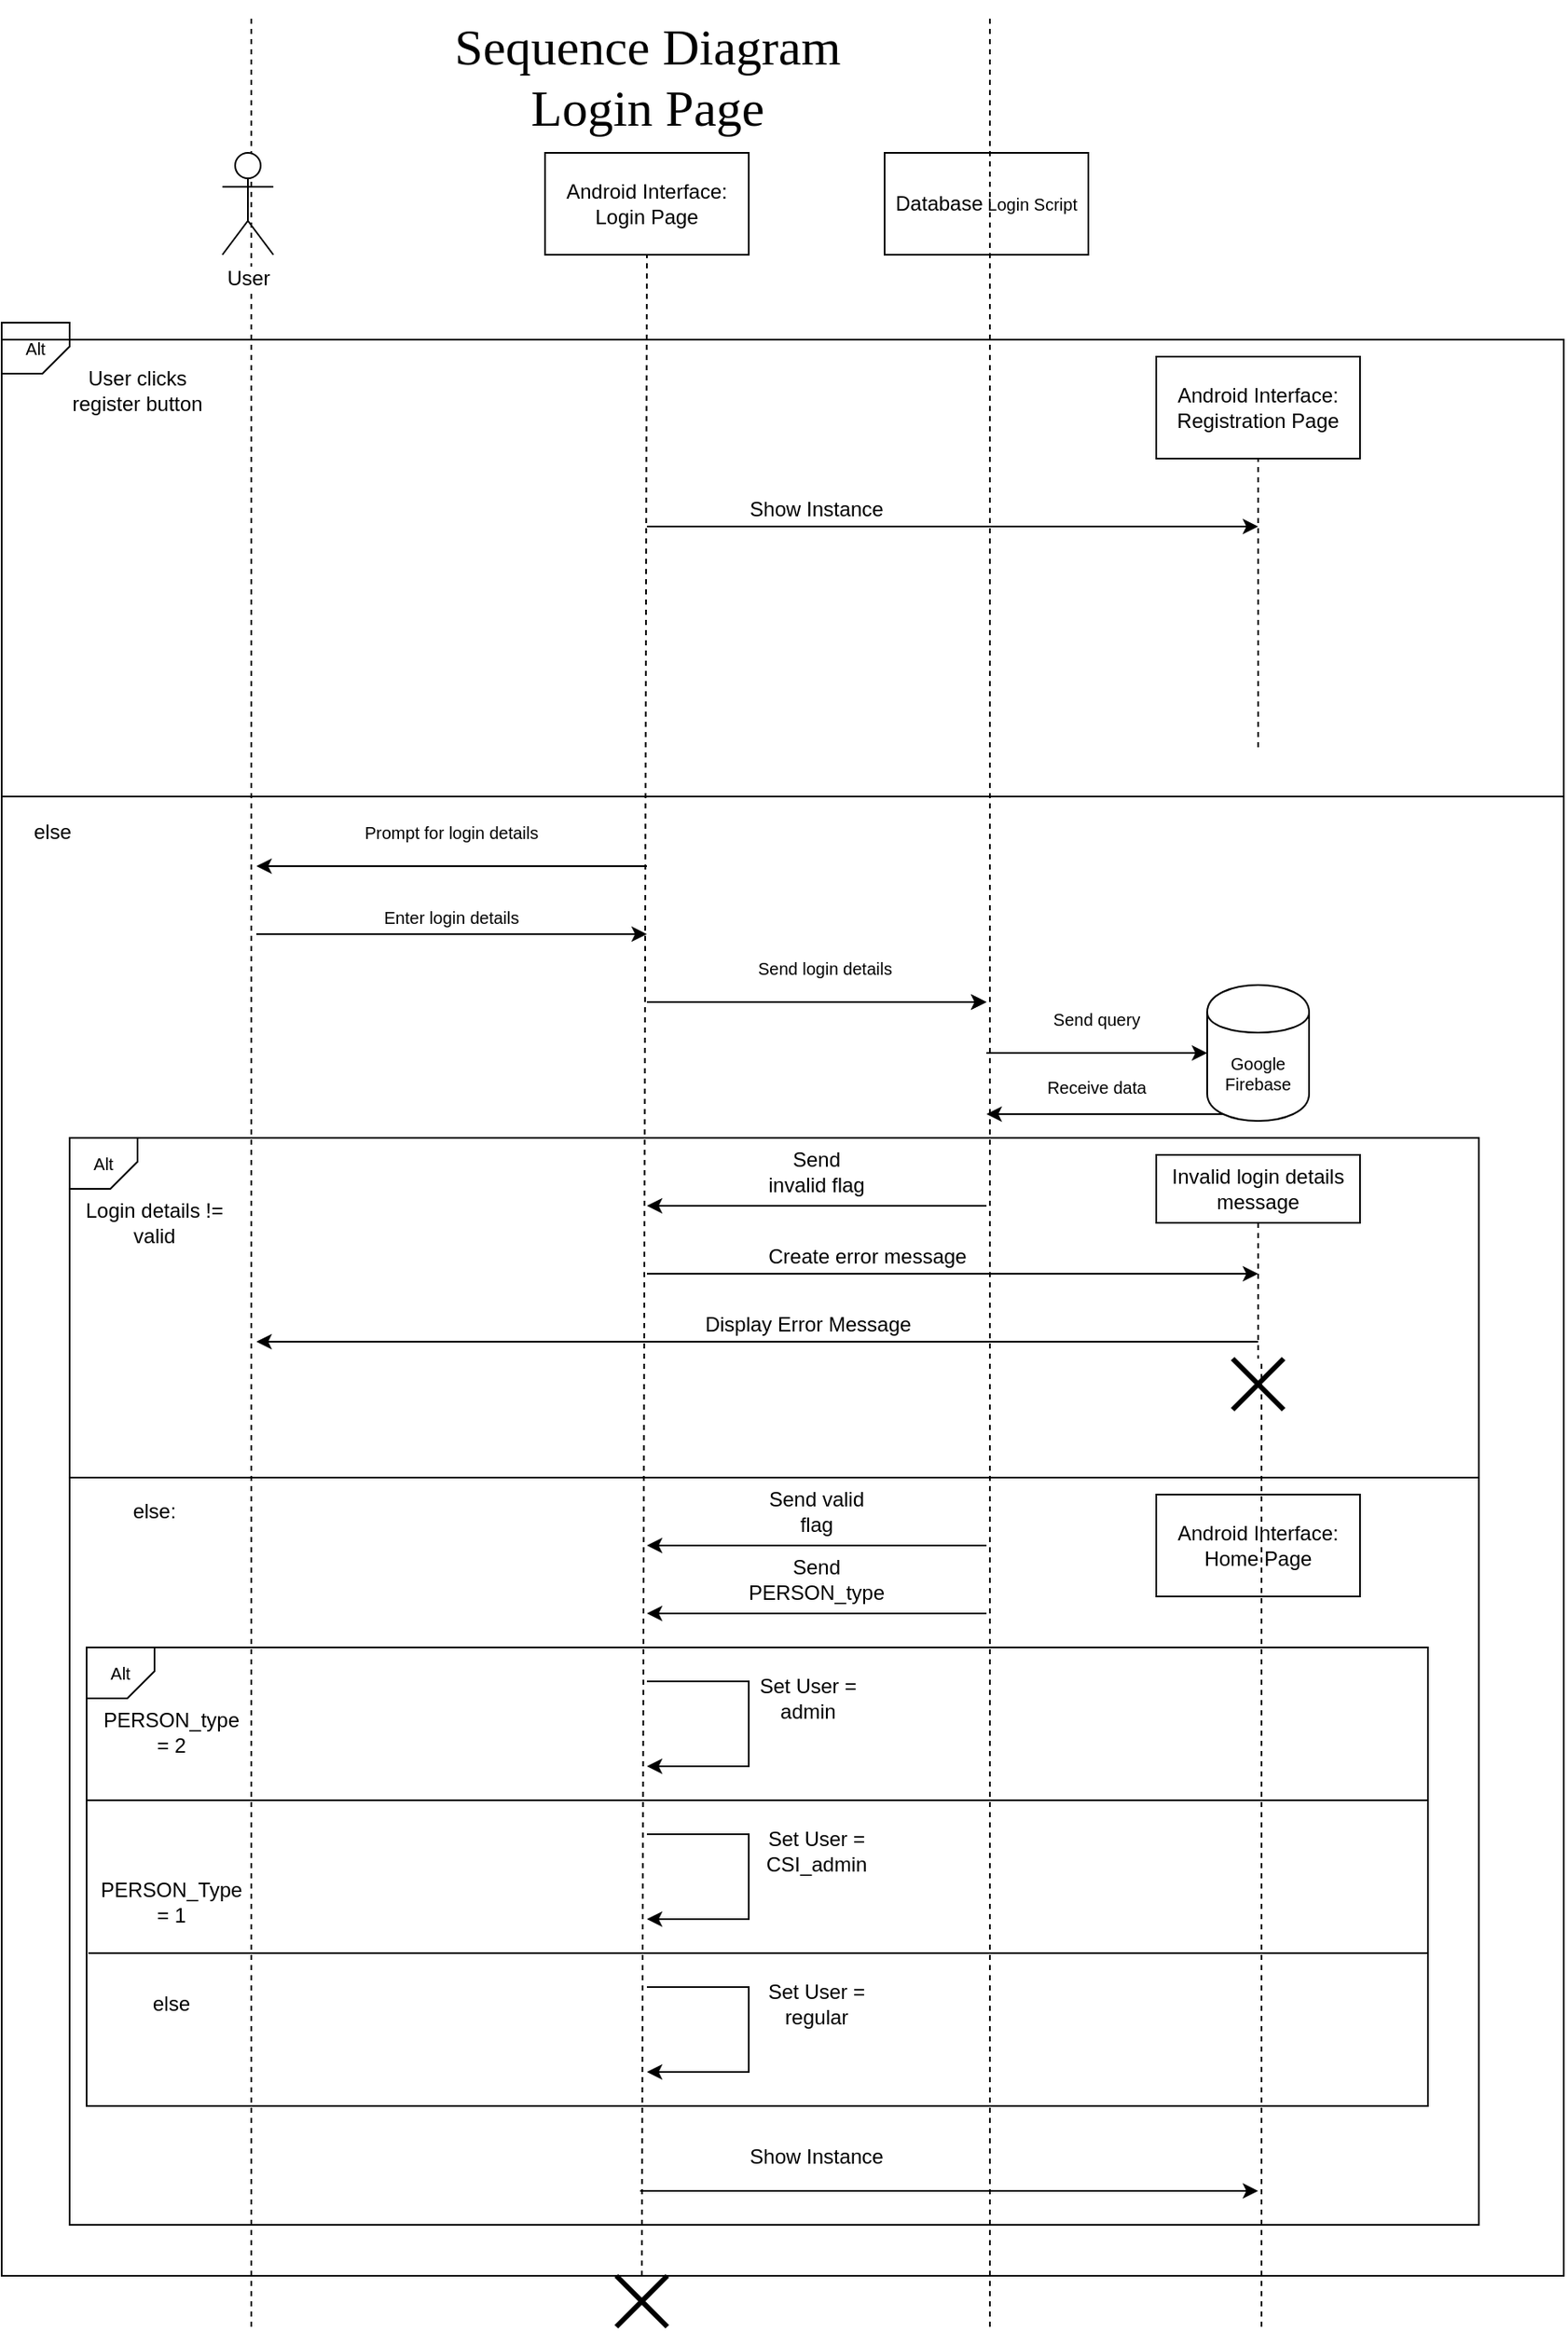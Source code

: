 <mxfile version="13.0.9" type="github">
  <diagram id="YSh1heYKzQacI_6ZJAC-" name="Page-1">
    <mxGraphModel dx="1422" dy="1813" grid="1" gridSize="10" guides="1" tooltips="1" connect="1" arrows="1" fold="1" page="1" pageScale="1" pageWidth="850" pageHeight="1100" math="0" shadow="0">
      <root>
        <mxCell id="0" />
        <mxCell id="1" parent="0" />
        <mxCell id="hpMzRG2h3MYvYc9IuFld-3" value="" style="rounded=0;whiteSpace=wrap;html=1;fontSize=10;fillColor=none;" parent="1" vertex="1">
          <mxGeometry x="80" y="-150" width="920" height="1140" as="geometry" />
        </mxCell>
        <mxCell id="X4jbptdrUWzoU8l15u-W-9" value="" style="rounded=0;whiteSpace=wrap;html=1;fontSize=10;fillColor=none;" parent="1" vertex="1">
          <mxGeometry x="120" y="320" width="830" height="200" as="geometry" />
        </mxCell>
        <mxCell id="2DZRzgS70ga420fP89x--16" value="" style="rounded=0;whiteSpace=wrap;html=1;fontSize=10;fillColor=none;" parent="1" vertex="1">
          <mxGeometry x="120" y="520" width="830" height="440" as="geometry" />
        </mxCell>
        <mxCell id="0ZgE3uyqT-51S_-JfeZM-4" value="" style="rounded=0;whiteSpace=wrap;html=1;fillColor=none;" parent="1" vertex="1">
          <mxGeometry x="130" y="620" width="790" height="270" as="geometry" />
        </mxCell>
        <mxCell id="2DZRzgS70ga420fP89x--14" value="" style="shape=umlDestroy;whiteSpace=wrap;html=1;strokeWidth=3;" parent="1" vertex="1">
          <mxGeometry x="805" y="450" width="30" height="30" as="geometry" />
        </mxCell>
        <mxCell id="8XqaZYNWMAJ6sbe72bXs-9" value="" style="endArrow=none;dashed=1;html=1;" parent="1" edge="1">
          <mxGeometry width="50" height="50" relative="1" as="geometry">
            <mxPoint x="227" y="1020" as="sourcePoint" />
            <mxPoint x="227" y="-340" as="targetPoint" />
          </mxGeometry>
        </mxCell>
        <mxCell id="8XqaZYNWMAJ6sbe72bXs-1" value="&lt;div&gt;&lt;span style=&quot;background-color: rgb(255 , 255 , 255)&quot;&gt;User&lt;/span&gt;&lt;/div&gt;" style="shape=umlActor;verticalLabelPosition=bottom;labelBackgroundColor=#ffffff;verticalAlign=top;html=1;outlineConnect=0;" parent="1" vertex="1">
          <mxGeometry x="210" y="-260" width="30" height="60" as="geometry" />
        </mxCell>
        <mxCell id="8XqaZYNWMAJ6sbe72bXs-8" value="Android Interface: Login Page" style="rounded=0;whiteSpace=wrap;html=1;" parent="1" vertex="1">
          <mxGeometry x="400" y="-260" width="120" height="60" as="geometry" />
        </mxCell>
        <mxCell id="X4jbptdrUWzoU8l15u-W-2" value="" style="endArrow=classic;html=1;" parent="1" edge="1">
          <mxGeometry width="50" height="50" relative="1" as="geometry">
            <mxPoint x="460" y="160" as="sourcePoint" />
            <mxPoint x="230" y="160" as="targetPoint" />
          </mxGeometry>
        </mxCell>
        <mxCell id="X4jbptdrUWzoU8l15u-W-3" value="Prompt for login details" style="text;html=1;strokeColor=none;fillColor=none;align=center;verticalAlign=middle;whiteSpace=wrap;rounded=0;fontSize=10;" parent="1" vertex="1">
          <mxGeometry x="290" y="130" width="110" height="20" as="geometry" />
        </mxCell>
        <mxCell id="X4jbptdrUWzoU8l15u-W-4" value="" style="endArrow=classic;html=1;fontSize=10;" parent="1" edge="1">
          <mxGeometry width="50" height="50" relative="1" as="geometry">
            <mxPoint x="230" y="200" as="sourcePoint" />
            <mxPoint x="460" y="200" as="targetPoint" />
          </mxGeometry>
        </mxCell>
        <mxCell id="X4jbptdrUWzoU8l15u-W-6" value="Enter login details" style="text;html=1;strokeColor=none;fillColor=none;align=center;verticalAlign=middle;whiteSpace=wrap;rounded=0;fontSize=10;" parent="1" vertex="1">
          <mxGeometry x="290" y="180" width="110" height="20" as="geometry" />
        </mxCell>
        <mxCell id="X4jbptdrUWzoU8l15u-W-7" value="&lt;font style=&quot;font-size: 12px&quot;&gt;Database&lt;/font&gt; Login Script" style="rounded=0;whiteSpace=wrap;html=1;fontSize=10;" parent="1" vertex="1">
          <mxGeometry x="600" y="-260" width="120" height="60" as="geometry" />
        </mxCell>
        <mxCell id="X4jbptdrUWzoU8l15u-W-8" value="" style="endArrow=none;dashed=1;html=1;fontSize=10;entryX=0.5;entryY=1;entryDx=0;entryDy=0;" parent="1" edge="1">
          <mxGeometry width="50" height="50" relative="1" as="geometry">
            <mxPoint x="662" y="1020" as="sourcePoint" />
            <mxPoint x="662" y="-340" as="targetPoint" />
          </mxGeometry>
        </mxCell>
        <mxCell id="X4jbptdrUWzoU8l15u-W-10" value="" style="endArrow=classic;html=1;fontSize=10;" parent="1" edge="1">
          <mxGeometry width="50" height="50" relative="1" as="geometry">
            <mxPoint x="460" y="240" as="sourcePoint" />
            <mxPoint x="660" y="240" as="targetPoint" />
          </mxGeometry>
        </mxCell>
        <mxCell id="X4jbptdrUWzoU8l15u-W-11" value="Send login details" style="text;html=1;strokeColor=none;fillColor=none;align=center;verticalAlign=middle;whiteSpace=wrap;rounded=0;fontSize=10;" parent="1" vertex="1">
          <mxGeometry x="510" y="210" width="110" height="20" as="geometry" />
        </mxCell>
        <mxCell id="X4jbptdrUWzoU8l15u-W-12" value="Google Firebase" style="shape=cylinder;whiteSpace=wrap;html=1;boundedLbl=1;backgroundOutline=1;fillColor=none;fontSize=10;" parent="1" vertex="1">
          <mxGeometry x="790" y="230" width="60" height="80" as="geometry" />
        </mxCell>
        <mxCell id="X4jbptdrUWzoU8l15u-W-13" value="" style="endArrow=classic;html=1;fontSize=10;" parent="1" edge="1">
          <mxGeometry width="50" height="50" relative="1" as="geometry">
            <mxPoint x="660" y="270" as="sourcePoint" />
            <mxPoint x="790" y="270" as="targetPoint" />
          </mxGeometry>
        </mxCell>
        <mxCell id="X4jbptdrUWzoU8l15u-W-14" value="Send query" style="text;html=1;strokeColor=none;fillColor=none;align=center;verticalAlign=middle;whiteSpace=wrap;rounded=0;fontSize=10;" parent="1" vertex="1">
          <mxGeometry x="670" y="240" width="110" height="20" as="geometry" />
        </mxCell>
        <mxCell id="X4jbptdrUWzoU8l15u-W-17" value="Alt" style="shape=card;whiteSpace=wrap;html=1;fillColor=none;fontSize=10;rotation=0;direction=west;size=16;" parent="1" vertex="1">
          <mxGeometry x="120" y="320" width="40" height="30" as="geometry" />
        </mxCell>
        <mxCell id="2DZRzgS70ga420fP89x--3" value="" style="endArrow=classic;html=1;exitX=0.15;exitY=0.95;exitDx=0;exitDy=0;exitPerimeter=0;" parent="1" source="X4jbptdrUWzoU8l15u-W-12" edge="1">
          <mxGeometry width="50" height="50" relative="1" as="geometry">
            <mxPoint x="510" y="350" as="sourcePoint" />
            <mxPoint x="660" y="306" as="targetPoint" />
          </mxGeometry>
        </mxCell>
        <mxCell id="2DZRzgS70ga420fP89x--4" value="Receive data" style="text;html=1;strokeColor=none;fillColor=none;align=center;verticalAlign=middle;whiteSpace=wrap;rounded=0;fontSize=10;" parent="1" vertex="1">
          <mxGeometry x="670" y="280" width="110" height="20" as="geometry" />
        </mxCell>
        <mxCell id="2DZRzgS70ga420fP89x--5" value="Login details != valid" style="text;html=1;strokeColor=none;fillColor=none;align=center;verticalAlign=middle;whiteSpace=wrap;rounded=0;" parent="1" vertex="1">
          <mxGeometry x="120" y="360" width="100" height="20" as="geometry" />
        </mxCell>
        <mxCell id="2DZRzgS70ga420fP89x--6" value="" style="endArrow=classic;html=1;" parent="1" edge="1">
          <mxGeometry width="50" height="50" relative="1" as="geometry">
            <mxPoint x="660" y="360" as="sourcePoint" />
            <mxPoint x="460" y="360" as="targetPoint" />
          </mxGeometry>
        </mxCell>
        <mxCell id="2DZRzgS70ga420fP89x--7" value="Send invalid flag" style="text;html=1;strokeColor=none;fillColor=none;align=center;verticalAlign=middle;whiteSpace=wrap;rounded=0;" parent="1" vertex="1">
          <mxGeometry x="530" y="330" width="60" height="20" as="geometry" />
        </mxCell>
        <mxCell id="2DZRzgS70ga420fP89x--8" value="Invalid login details message" style="rounded=0;whiteSpace=wrap;html=1;" parent="1" vertex="1">
          <mxGeometry x="760" y="330" width="120" height="40" as="geometry" />
        </mxCell>
        <mxCell id="2DZRzgS70ga420fP89x--9" value="" style="endArrow=classic;html=1;" parent="1" edge="1">
          <mxGeometry width="50" height="50" relative="1" as="geometry">
            <mxPoint x="460" y="400" as="sourcePoint" />
            <mxPoint x="820" y="400" as="targetPoint" />
          </mxGeometry>
        </mxCell>
        <mxCell id="2DZRzgS70ga420fP89x--11" value="Create error message" style="text;html=1;strokeColor=none;fillColor=none;align=center;verticalAlign=middle;whiteSpace=wrap;rounded=0;" parent="1" vertex="1">
          <mxGeometry x="530" y="380" width="120" height="20" as="geometry" />
        </mxCell>
        <mxCell id="2DZRzgS70ga420fP89x--12" value="" style="endArrow=classic;html=1;" parent="1" edge="1">
          <mxGeometry width="50" height="50" relative="1" as="geometry">
            <mxPoint x="820" y="440" as="sourcePoint" />
            <mxPoint x="230" y="440" as="targetPoint" />
          </mxGeometry>
        </mxCell>
        <mxCell id="2DZRzgS70ga420fP89x--13" value="Display Error Message" style="text;html=1;strokeColor=none;fillColor=none;align=center;verticalAlign=middle;whiteSpace=wrap;rounded=0;" parent="1" vertex="1">
          <mxGeometry x="490" y="420" width="130" height="20" as="geometry" />
        </mxCell>
        <mxCell id="2DZRzgS70ga420fP89x--15" value="" style="endArrow=none;dashed=1;html=1;exitX=0.5;exitY=1;exitDx=0;exitDy=0;" parent="1" source="2DZRzgS70ga420fP89x--8" target="2DZRzgS70ga420fP89x--14" edge="1">
          <mxGeometry width="50" height="50" relative="1" as="geometry">
            <mxPoint x="820" y="360" as="sourcePoint" />
            <mxPoint x="820" y="490" as="targetPoint" />
          </mxGeometry>
        </mxCell>
        <mxCell id="2DZRzgS70ga420fP89x--17" value="else:" style="text;html=1;strokeColor=none;fillColor=none;align=center;verticalAlign=middle;whiteSpace=wrap;rounded=0;" parent="1" vertex="1">
          <mxGeometry x="120" y="530" width="100" height="20" as="geometry" />
        </mxCell>
        <mxCell id="2DZRzgS70ga420fP89x--18" value="" style="endArrow=classic;html=1;" parent="1" edge="1">
          <mxGeometry width="50" height="50" relative="1" as="geometry">
            <mxPoint x="660" y="560" as="sourcePoint" />
            <mxPoint x="460" y="560" as="targetPoint" />
          </mxGeometry>
        </mxCell>
        <mxCell id="2DZRzgS70ga420fP89x--19" value="Send valid flag" style="text;html=1;strokeColor=none;fillColor=none;align=center;verticalAlign=middle;whiteSpace=wrap;rounded=0;" parent="1" vertex="1">
          <mxGeometry x="530" y="530" width="60" height="20" as="geometry" />
        </mxCell>
        <mxCell id="2DZRzgS70ga420fP89x--22" value="Android Interface: Home Page" style="rounded=0;whiteSpace=wrap;html=1;" parent="1" vertex="1">
          <mxGeometry x="760" y="530" width="120" height="60" as="geometry" />
        </mxCell>
        <mxCell id="2DZRzgS70ga420fP89x--23" value="" style="endArrow=none;dashed=1;html=1;entryX=0.5;entryY=1;entryDx=0;entryDy=0;" parent="1" edge="1">
          <mxGeometry width="50" height="50" relative="1" as="geometry">
            <mxPoint x="822" y="1020" as="sourcePoint" />
            <mxPoint x="822" y="450" as="targetPoint" />
          </mxGeometry>
        </mxCell>
        <mxCell id="2DZRzgS70ga420fP89x--24" value="" style="shape=umlDestroy;whiteSpace=wrap;html=1;strokeWidth=3;" parent="1" vertex="1">
          <mxGeometry x="442" y="990" width="30" height="30" as="geometry" />
        </mxCell>
        <mxCell id="2DZRzgS70ga420fP89x--26" value="" style="endArrow=classic;html=1;" parent="1" edge="1">
          <mxGeometry width="50" height="50" relative="1" as="geometry">
            <mxPoint x="456" y="940" as="sourcePoint" />
            <mxPoint x="820" y="940" as="targetPoint" />
          </mxGeometry>
        </mxCell>
        <mxCell id="2DZRzgS70ga420fP89x--27" value="Show Instance" style="text;html=1;strokeColor=none;fillColor=none;align=center;verticalAlign=middle;whiteSpace=wrap;rounded=0;" parent="1" vertex="1">
          <mxGeometry x="515" y="910" width="90" height="20" as="geometry" />
        </mxCell>
        <mxCell id="0ZgE3uyqT-51S_-JfeZM-1" value="" style="endArrow=classic;html=1;" parent="1" edge="1">
          <mxGeometry width="50" height="50" relative="1" as="geometry">
            <mxPoint x="660" y="600" as="sourcePoint" />
            <mxPoint x="460" y="600" as="targetPoint" />
          </mxGeometry>
        </mxCell>
        <mxCell id="0ZgE3uyqT-51S_-JfeZM-2" value="Send PERSON_type" style="text;html=1;strokeColor=none;fillColor=none;align=center;verticalAlign=middle;whiteSpace=wrap;rounded=0;" parent="1" vertex="1">
          <mxGeometry x="530" y="570" width="60" height="20" as="geometry" />
        </mxCell>
        <mxCell id="0ZgE3uyqT-51S_-JfeZM-6" value="Alt" style="shape=card;whiteSpace=wrap;html=1;fillColor=none;fontSize=10;rotation=0;direction=west;size=16;" parent="1" vertex="1">
          <mxGeometry x="130" y="620" width="40" height="30" as="geometry" />
        </mxCell>
        <mxCell id="0ZgE3uyqT-51S_-JfeZM-7" value="PERSON_type = 2" style="text;html=1;strokeColor=none;fillColor=none;align=center;verticalAlign=middle;whiteSpace=wrap;rounded=0;" parent="1" vertex="1">
          <mxGeometry x="150" y="660" width="60" height="20" as="geometry" />
        </mxCell>
        <mxCell id="0ZgE3uyqT-51S_-JfeZM-8" value="" style="endArrow=none;html=1;" parent="1" edge="1">
          <mxGeometry width="50" height="50" relative="1" as="geometry">
            <mxPoint x="130" y="710" as="sourcePoint" />
            <mxPoint x="920" y="710" as="targetPoint" />
          </mxGeometry>
        </mxCell>
        <mxCell id="0ZgE3uyqT-51S_-JfeZM-9" value="" style="endArrow=classic;html=1;rounded=0;" parent="1" edge="1">
          <mxGeometry width="50" height="50" relative="1" as="geometry">
            <mxPoint x="460" y="640" as="sourcePoint" />
            <mxPoint x="460" y="690" as="targetPoint" />
            <Array as="points">
              <mxPoint x="520" y="640" />
              <mxPoint x="520" y="690" />
            </Array>
          </mxGeometry>
        </mxCell>
        <mxCell id="X4jbptdrUWzoU8l15u-W-1" value="" style="endArrow=none;dashed=1;html=1;entryX=0.5;entryY=1;entryDx=0;entryDy=0;" parent="1" source="2DZRzgS70ga420fP89x--24" target="8XqaZYNWMAJ6sbe72bXs-8" edge="1">
          <mxGeometry width="50" height="50" relative="1" as="geometry">
            <mxPoint x="460" y="800" as="sourcePoint" />
            <mxPoint x="450" y="270" as="targetPoint" />
          </mxGeometry>
        </mxCell>
        <mxCell id="0ZgE3uyqT-51S_-JfeZM-10" value="Set User = admin" style="text;html=1;strokeColor=none;fillColor=none;align=center;verticalAlign=middle;whiteSpace=wrap;rounded=0;" parent="1" vertex="1">
          <mxGeometry x="525" y="640" width="60" height="20" as="geometry" />
        </mxCell>
        <mxCell id="0ZgE3uyqT-51S_-JfeZM-12" value="PERSON_Type = 1" style="text;html=1;strokeColor=none;fillColor=none;align=center;verticalAlign=middle;whiteSpace=wrap;rounded=0;" parent="1" vertex="1">
          <mxGeometry x="150" y="760" width="60" height="20" as="geometry" />
        </mxCell>
        <mxCell id="0ZgE3uyqT-51S_-JfeZM-14" value="Set User = CSI_admin" style="text;html=1;strokeColor=none;fillColor=none;align=center;verticalAlign=middle;whiteSpace=wrap;rounded=0;" parent="1" vertex="1">
          <mxGeometry x="530" y="730" width="60" height="20" as="geometry" />
        </mxCell>
        <mxCell id="0ZgE3uyqT-51S_-JfeZM-17" value="" style="endArrow=none;html=1;" parent="1" edge="1">
          <mxGeometry width="50" height="50" relative="1" as="geometry">
            <mxPoint x="131" y="800" as="sourcePoint" />
            <mxPoint x="920" y="800" as="targetPoint" />
          </mxGeometry>
        </mxCell>
        <mxCell id="0ZgE3uyqT-51S_-JfeZM-18" value="" style="endArrow=classic;html=1;rounded=0;" parent="1" edge="1">
          <mxGeometry width="50" height="50" relative="1" as="geometry">
            <mxPoint x="460" y="730" as="sourcePoint" />
            <mxPoint x="460" y="780" as="targetPoint" />
            <Array as="points">
              <mxPoint x="520" y="730" />
              <mxPoint x="520" y="780" />
            </Array>
          </mxGeometry>
        </mxCell>
        <mxCell id="0ZgE3uyqT-51S_-JfeZM-20" value="else" style="text;html=1;strokeColor=none;fillColor=none;align=center;verticalAlign=middle;whiteSpace=wrap;rounded=0;" parent="1" vertex="1">
          <mxGeometry x="150" y="820" width="60" height="20" as="geometry" />
        </mxCell>
        <mxCell id="0ZgE3uyqT-51S_-JfeZM-21" value="" style="endArrow=classic;html=1;rounded=0;" parent="1" edge="1">
          <mxGeometry width="50" height="50" relative="1" as="geometry">
            <mxPoint x="460" y="820" as="sourcePoint" />
            <mxPoint x="460" y="870" as="targetPoint" />
            <Array as="points">
              <mxPoint x="520" y="820" />
              <mxPoint x="520" y="870" />
            </Array>
          </mxGeometry>
        </mxCell>
        <mxCell id="0ZgE3uyqT-51S_-JfeZM-22" value="Set User = regular" style="text;html=1;strokeColor=none;fillColor=none;align=center;verticalAlign=middle;whiteSpace=wrap;rounded=0;" parent="1" vertex="1">
          <mxGeometry x="530" y="820" width="60" height="20" as="geometry" />
        </mxCell>
        <mxCell id="-Ki9zgSh9ORUwO_qhXVZ-1" value="Sequence Diagram Login Page" style="text;html=1;strokeColor=none;fillColor=none;align=center;verticalAlign=middle;whiteSpace=wrap;rounded=0;fontFamily=Times New Roman;fontSize=30;" parent="1" vertex="1">
          <mxGeometry x="322.5" y="-350" width="275" height="90" as="geometry" />
        </mxCell>
        <mxCell id="hpMzRG2h3MYvYc9IuFld-1" value="" style="endArrow=classic;html=1;fontSize=10;" parent="1" edge="1">
          <mxGeometry width="50" height="50" relative="1" as="geometry">
            <mxPoint x="460" y="240" as="sourcePoint" />
            <mxPoint x="660" y="240" as="targetPoint" />
          </mxGeometry>
        </mxCell>
        <mxCell id="hpMzRG2h3MYvYc9IuFld-4" value="Alt" style="shape=card;whiteSpace=wrap;html=1;fillColor=none;fontSize=10;rotation=0;direction=west;size=16;" parent="1" vertex="1">
          <mxGeometry x="80" y="-160" width="40" height="30" as="geometry" />
        </mxCell>
        <mxCell id="hpMzRG2h3MYvYc9IuFld-5" value="User clicks register button" style="text;html=1;strokeColor=none;fillColor=none;align=center;verticalAlign=middle;whiteSpace=wrap;rounded=0;" parent="1" vertex="1">
          <mxGeometry x="110" y="-130" width="100" height="20" as="geometry" />
        </mxCell>
        <mxCell id="hpMzRG2h3MYvYc9IuFld-6" value="" style="endArrow=none;html=1;endSize=6;jumpSize=6;spacing=2;" parent="1" edge="1">
          <mxGeometry width="50" height="50" relative="1" as="geometry">
            <mxPoint x="80" y="119" as="sourcePoint" />
            <mxPoint x="1000" y="119" as="targetPoint" />
          </mxGeometry>
        </mxCell>
        <mxCell id="hpMzRG2h3MYvYc9IuFld-7" value="else" style="text;html=1;strokeColor=none;fillColor=none;align=center;verticalAlign=middle;whiteSpace=wrap;rounded=0;" parent="1" vertex="1">
          <mxGeometry x="90" y="130" width="40" height="20" as="geometry" />
        </mxCell>
        <mxCell id="hpMzRG2h3MYvYc9IuFld-8" value="Android Interface: Registration Page" style="rounded=0;whiteSpace=wrap;html=1;" parent="1" vertex="1">
          <mxGeometry x="760" y="-140" width="120" height="60" as="geometry" />
        </mxCell>
        <mxCell id="hpMzRG2h3MYvYc9IuFld-9" value="Show Instance" style="text;html=1;strokeColor=none;fillColor=none;align=center;verticalAlign=middle;whiteSpace=wrap;rounded=0;" parent="1" vertex="1">
          <mxGeometry x="515" y="-60" width="90" height="20" as="geometry" />
        </mxCell>
        <mxCell id="hpMzRG2h3MYvYc9IuFld-10" value="" style="endArrow=classic;html=1;" parent="1" edge="1">
          <mxGeometry width="50" height="50" relative="1" as="geometry">
            <mxPoint x="460" y="-40" as="sourcePoint" />
            <mxPoint x="820" y="-40" as="targetPoint" />
          </mxGeometry>
        </mxCell>
        <mxCell id="hpMzRG2h3MYvYc9IuFld-12" value="" style="endArrow=none;dashed=1;entryX=0.5;entryY=1;entryDx=0;entryDy=0;html=1;" parent="1" target="hpMzRG2h3MYvYc9IuFld-8" edge="1">
          <mxGeometry width="50" height="50" relative="1" as="geometry">
            <mxPoint x="820" y="90" as="sourcePoint" />
            <mxPoint x="750" y="-40" as="targetPoint" />
          </mxGeometry>
        </mxCell>
      </root>
    </mxGraphModel>
  </diagram>
</mxfile>
